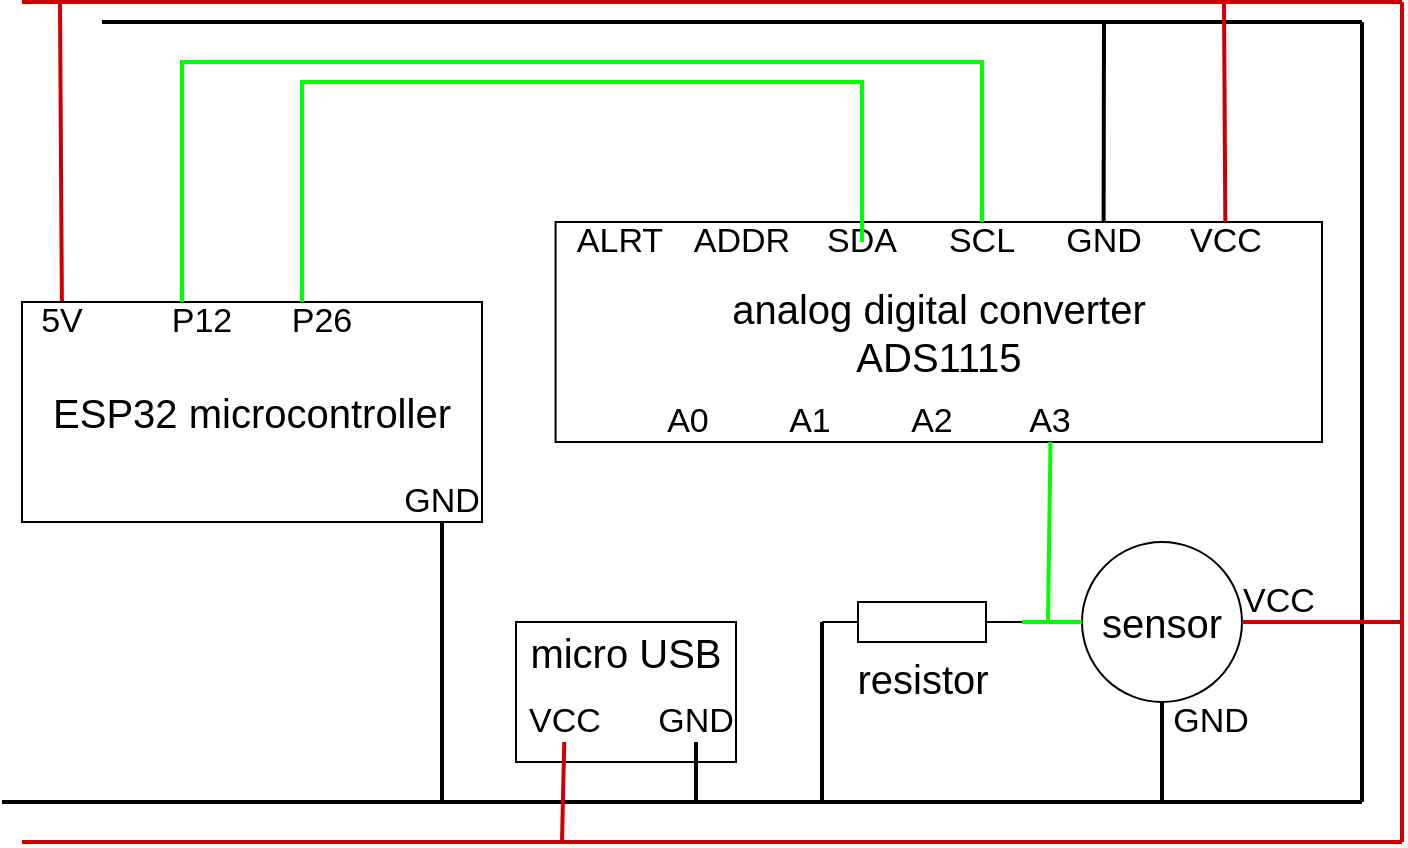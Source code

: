 <mxfile version="13.6.2" type="github">
  <diagram id="VnWDtKDqHyjojQg7kHiL" name="Page-1">
    <mxGraphModel dx="946" dy="511" grid="1" gridSize="10" guides="1" tooltips="1" connect="1" arrows="1" fold="1" page="1" pageScale="1" pageWidth="827" pageHeight="1169" math="0" shadow="0">
      <root>
        <mxCell id="0" />
        <mxCell id="1" parent="0" />
        <mxCell id="Ia37YpMQB4MbFM7ubhuv-7" value="" style="endArrow=none;html=1;strokeWidth=2;strokeColor=#CC0000;" parent="1" edge="1">
          <mxGeometry width="50" height="50" relative="1" as="geometry">
            <mxPoint x="80" y="80" as="sourcePoint" />
            <mxPoint x="770" y="80" as="targetPoint" />
          </mxGeometry>
        </mxCell>
        <mxCell id="Ia37YpMQB4MbFM7ubhuv-8" value="" style="endArrow=none;html=1;strokeWidth=2;strokeColor=#CC0000;" parent="1" edge="1">
          <mxGeometry width="50" height="50" relative="1" as="geometry">
            <mxPoint x="770" y="500" as="sourcePoint" />
            <mxPoint x="770" y="80" as="targetPoint" />
          </mxGeometry>
        </mxCell>
        <mxCell id="Ia37YpMQB4MbFM7ubhuv-9" value="" style="endArrow=none;html=1;strokeWidth=2;strokeColor=#CC0000;" parent="1" edge="1">
          <mxGeometry width="50" height="50" relative="1" as="geometry">
            <mxPoint x="80" y="500" as="sourcePoint" />
            <mxPoint x="770" y="500" as="targetPoint" />
          </mxGeometry>
        </mxCell>
        <mxCell id="Ia37YpMQB4MbFM7ubhuv-10" value="" style="endArrow=none;html=1;strokeWidth=2;strokeColor=#CC0000;" parent="1" source="Ia37YpMQB4MbFM7ubhuv-2" edge="1">
          <mxGeometry width="50" height="50" relative="1" as="geometry">
            <mxPoint x="780" y="510" as="sourcePoint" />
            <mxPoint x="99" y="80" as="targetPoint" />
          </mxGeometry>
        </mxCell>
        <mxCell id="Ia37YpMQB4MbFM7ubhuv-11" value="" style="endArrow=none;html=1;strokeWidth=2;" parent="1" edge="1">
          <mxGeometry width="50" height="50" relative="1" as="geometry">
            <mxPoint x="120" y="90" as="sourcePoint" />
            <mxPoint x="750" y="90" as="targetPoint" />
          </mxGeometry>
        </mxCell>
        <mxCell id="Ia37YpMQB4MbFM7ubhuv-12" value="" style="endArrow=none;html=1;strokeWidth=2;" parent="1" edge="1">
          <mxGeometry width="50" height="50" relative="1" as="geometry">
            <mxPoint x="750" y="480" as="sourcePoint" />
            <mxPoint x="750" y="90" as="targetPoint" />
          </mxGeometry>
        </mxCell>
        <mxCell id="Ia37YpMQB4MbFM7ubhuv-13" value="" style="endArrow=none;html=1;strokeWidth=2;" parent="1" edge="1">
          <mxGeometry width="50" height="50" relative="1" as="geometry">
            <mxPoint x="750" y="480" as="sourcePoint" />
            <mxPoint x="70" y="480" as="targetPoint" />
          </mxGeometry>
        </mxCell>
        <mxCell id="Ia37YpMQB4MbFM7ubhuv-14" value="" style="group" parent="1" vertex="1" connectable="0">
          <mxGeometry x="80" y="230" width="230" height="110" as="geometry" />
        </mxCell>
        <mxCell id="Ia37YpMQB4MbFM7ubhuv-1" value="&lt;font style=&quot;font-size: 20px&quot;&gt;ESP32 microcontroller&lt;br&gt;&lt;/font&gt;" style="rounded=0;whiteSpace=wrap;html=1;" parent="Ia37YpMQB4MbFM7ubhuv-14" vertex="1">
          <mxGeometry width="230" height="110" as="geometry" />
        </mxCell>
        <mxCell id="Ia37YpMQB4MbFM7ubhuv-2" value="5V" style="text;html=1;strokeColor=none;fillColor=none;align=center;verticalAlign=middle;whiteSpace=wrap;rounded=0;fontSize=17;" parent="Ia37YpMQB4MbFM7ubhuv-14" vertex="1">
          <mxGeometry width="40" height="20" as="geometry" />
        </mxCell>
        <mxCell id="Ia37YpMQB4MbFM7ubhuv-3" value="GND" style="text;html=1;strokeColor=none;fillColor=none;align=center;verticalAlign=middle;whiteSpace=wrap;rounded=0;fontSize=17;" parent="Ia37YpMQB4MbFM7ubhuv-14" vertex="1">
          <mxGeometry x="190" y="90" width="40" height="20" as="geometry" />
        </mxCell>
        <mxCell id="Ia37YpMQB4MbFM7ubhuv-4" value="P12" style="text;html=1;strokeColor=none;fillColor=none;align=center;verticalAlign=middle;whiteSpace=wrap;rounded=0;fontSize=17;" parent="Ia37YpMQB4MbFM7ubhuv-14" vertex="1">
          <mxGeometry x="70" width="40" height="20" as="geometry" />
        </mxCell>
        <mxCell id="Ia37YpMQB4MbFM7ubhuv-5" value="P26" style="text;html=1;strokeColor=none;fillColor=none;align=center;verticalAlign=middle;whiteSpace=wrap;rounded=0;fontSize=17;" parent="Ia37YpMQB4MbFM7ubhuv-14" vertex="1">
          <mxGeometry x="130" width="40" height="20" as="geometry" />
        </mxCell>
        <mxCell id="Ia37YpMQB4MbFM7ubhuv-15" value="" style="endArrow=none;html=1;strokeWidth=2;" parent="1" target="Ia37YpMQB4MbFM7ubhuv-3" edge="1">
          <mxGeometry width="50" height="50" relative="1" as="geometry">
            <mxPoint x="290" y="480" as="sourcePoint" />
            <mxPoint x="760" y="100" as="targetPoint" />
          </mxGeometry>
        </mxCell>
        <mxCell id="Ia37YpMQB4MbFM7ubhuv-16" value="" style="group" parent="1" vertex="1" connectable="0">
          <mxGeometry x="360" y="190" width="370" height="110" as="geometry" />
        </mxCell>
        <mxCell id="Ia37YpMQB4MbFM7ubhuv-17" value="&lt;font style=&quot;font-size: 20px&quot;&gt;analog digital converter&lt;br&gt;ADS1115&lt;/font&gt;" style="rounded=0;whiteSpace=wrap;html=1;" parent="Ia37YpMQB4MbFM7ubhuv-16" vertex="1">
          <mxGeometry x="-13.214" width="383.214" height="110" as="geometry" />
        </mxCell>
        <mxCell id="Ia37YpMQB4MbFM7ubhuv-18" value="ADDR" style="text;html=1;strokeColor=none;fillColor=none;align=center;verticalAlign=middle;whiteSpace=wrap;rounded=0;fontSize=17;" parent="Ia37YpMQB4MbFM7ubhuv-16" vertex="1">
          <mxGeometry x="47.571" width="64.348" height="20" as="geometry" />
        </mxCell>
        <mxCell id="Ia37YpMQB4MbFM7ubhuv-19" value="GND" style="text;html=1;strokeColor=none;fillColor=none;align=center;verticalAlign=middle;whiteSpace=wrap;rounded=0;fontSize=17;" parent="Ia37YpMQB4MbFM7ubhuv-16" vertex="1">
          <mxGeometry x="228.607" width="64.348" height="20" as="geometry" />
        </mxCell>
        <mxCell id="Ia37YpMQB4MbFM7ubhuv-20" value="SCL" style="text;html=1;strokeColor=none;fillColor=none;align=center;verticalAlign=middle;whiteSpace=wrap;rounded=0;fontSize=17;" parent="Ia37YpMQB4MbFM7ubhuv-16" vertex="1">
          <mxGeometry x="167.821" width="64.348" height="20" as="geometry" />
        </mxCell>
        <mxCell id="Ia37YpMQB4MbFM7ubhuv-21" value="&lt;div style=&quot;font-size: 17px;&quot;&gt;VCC&lt;/div&gt;" style="text;html=1;strokeColor=none;fillColor=none;align=center;verticalAlign=middle;whiteSpace=wrap;rounded=0;fontSize=17;" parent="Ia37YpMQB4MbFM7ubhuv-16" vertex="1">
          <mxGeometry x="289.565" width="64.348" height="20" as="geometry" />
        </mxCell>
        <mxCell id="Ia37YpMQB4MbFM7ubhuv-22" value="SDA" style="text;html=1;strokeColor=none;fillColor=none;align=center;verticalAlign=middle;whiteSpace=wrap;rounded=0;fontSize=17;" parent="Ia37YpMQB4MbFM7ubhuv-16" vertex="1">
          <mxGeometry x="108.357" width="64.348" height="20" as="geometry" />
        </mxCell>
        <mxCell id="Ia37YpMQB4MbFM7ubhuv-23" value="ALRT" style="text;html=1;strokeColor=none;fillColor=none;align=center;verticalAlign=middle;whiteSpace=wrap;rounded=0;fontSize=17;" parent="Ia37YpMQB4MbFM7ubhuv-16" vertex="1">
          <mxGeometry x="-13.214" width="64.354" height="20" as="geometry" />
        </mxCell>
        <mxCell id="Ia37YpMQB4MbFM7ubhuv-24" value="A1" style="text;html=1;strokeColor=none;fillColor=none;align=center;verticalAlign=middle;whiteSpace=wrap;rounded=0;fontSize=17;" parent="Ia37YpMQB4MbFM7ubhuv-16" vertex="1">
          <mxGeometry x="81.961" y="90" width="64.348" height="20" as="geometry" />
        </mxCell>
        <mxCell id="Ia37YpMQB4MbFM7ubhuv-25" value="A3" style="text;html=1;strokeColor=none;fillColor=none;align=center;verticalAlign=middle;whiteSpace=wrap;rounded=0;fontSize=17;" parent="Ia37YpMQB4MbFM7ubhuv-16" vertex="1">
          <mxGeometry x="202.211" y="90" width="64.348" height="20" as="geometry" />
        </mxCell>
        <mxCell id="Ia37YpMQB4MbFM7ubhuv-26" value="A2" style="text;html=1;strokeColor=none;fillColor=none;align=center;verticalAlign=middle;whiteSpace=wrap;rounded=0;fontSize=17;" parent="Ia37YpMQB4MbFM7ubhuv-16" vertex="1">
          <mxGeometry x="142.747" y="90" width="64.348" height="20" as="geometry" />
        </mxCell>
        <mxCell id="Ia37YpMQB4MbFM7ubhuv-27" value="A0" style="text;html=1;strokeColor=none;fillColor=none;align=center;verticalAlign=middle;whiteSpace=wrap;rounded=0;fontSize=17;" parent="Ia37YpMQB4MbFM7ubhuv-16" vertex="1">
          <mxGeometry x="21.175" y="90" width="64.354" height="20" as="geometry" />
        </mxCell>
        <mxCell id="Ia37YpMQB4MbFM7ubhuv-28" value="" style="endArrow=none;html=1;strokeWidth=2;strokeColor=#CC0000;" parent="1" source="Ia37YpMQB4MbFM7ubhuv-21" edge="1">
          <mxGeometry width="50" height="50" relative="1" as="geometry">
            <mxPoint x="780" y="510" as="sourcePoint" />
            <mxPoint x="681" y="81" as="targetPoint" />
          </mxGeometry>
        </mxCell>
        <mxCell id="Ia37YpMQB4MbFM7ubhuv-29" value="" style="endArrow=none;html=1;strokeWidth=2;" parent="1" source="Ia37YpMQB4MbFM7ubhuv-19" edge="1">
          <mxGeometry width="50" height="50" relative="1" as="geometry">
            <mxPoint x="613.188" y="200" as="sourcePoint" />
            <mxPoint x="621" y="90" as="targetPoint" />
          </mxGeometry>
        </mxCell>
        <mxCell id="Ia37YpMQB4MbFM7ubhuv-30" value="" style="group" parent="1" vertex="1" connectable="0">
          <mxGeometry x="207" y="350" width="235" height="110" as="geometry" />
        </mxCell>
        <mxCell id="Ia37YpMQB4MbFM7ubhuv-40" value="" style="group" parent="Ia37YpMQB4MbFM7ubhuv-30" vertex="1" connectable="0">
          <mxGeometry x="115" y="40" width="120" height="70" as="geometry" />
        </mxCell>
        <mxCell id="Ia37YpMQB4MbFM7ubhuv-31" value="" style="rounded=0;whiteSpace=wrap;html=1;" parent="Ia37YpMQB4MbFM7ubhuv-40" vertex="1">
          <mxGeometry x="5" width="110" height="70" as="geometry" />
        </mxCell>
        <mxCell id="Ia37YpMQB4MbFM7ubhuv-33" value="GND" style="text;html=1;strokeColor=none;fillColor=none;align=center;verticalAlign=middle;whiteSpace=wrap;rounded=0;fontSize=17;" parent="Ia37YpMQB4MbFM7ubhuv-40" vertex="1">
          <mxGeometry x="75" y="40" width="40" height="20" as="geometry" />
        </mxCell>
        <mxCell id="Ia37YpMQB4MbFM7ubhuv-36" value="&lt;div style=&quot;font-size: 17px;&quot;&gt;VCC&lt;/div&gt;" style="text;html=1;strokeColor=none;fillColor=none;align=center;verticalAlign=middle;whiteSpace=wrap;rounded=0;fontSize=17;" parent="Ia37YpMQB4MbFM7ubhuv-40" vertex="1">
          <mxGeometry x="5.0" y="40" width="48.696" height="20" as="geometry" />
        </mxCell>
        <mxCell id="Ia37YpMQB4MbFM7ubhuv-37" value="micro USB" style="text;html=1;strokeColor=none;fillColor=none;align=center;verticalAlign=middle;whiteSpace=wrap;rounded=0;fontSize=20;" parent="Ia37YpMQB4MbFM7ubhuv-40" vertex="1">
          <mxGeometry y="5" width="120" height="20" as="geometry" />
        </mxCell>
        <mxCell id="Ia37YpMQB4MbFM7ubhuv-41" value="" style="endArrow=none;html=1;strokeWidth=2;" parent="1" target="Ia37YpMQB4MbFM7ubhuv-33" edge="1">
          <mxGeometry width="50" height="50" relative="1" as="geometry">
            <mxPoint x="417" y="480" as="sourcePoint" />
            <mxPoint x="300" y="350" as="targetPoint" />
          </mxGeometry>
        </mxCell>
        <mxCell id="Ia37YpMQB4MbFM7ubhuv-42" value="" style="endArrow=none;html=1;strokeWidth=2;strokeColor=#CC0000;" parent="1" target="Ia37YpMQB4MbFM7ubhuv-36" edge="1">
          <mxGeometry width="50" height="50" relative="1" as="geometry">
            <mxPoint x="350" y="500" as="sourcePoint" />
            <mxPoint x="109" y="90" as="targetPoint" />
          </mxGeometry>
        </mxCell>
        <mxCell id="Ia37YpMQB4MbFM7ubhuv-44" style="edgeStyle=orthogonalEdgeStyle;rounded=0;orthogonalLoop=1;jettySize=auto;html=1;strokeColor=#00FF00;strokeWidth=2;fontSize=20;startArrow=none;startFill=0;endArrow=none;endFill=0;" parent="1" source="Ia37YpMQB4MbFM7ubhuv-4" edge="1">
          <mxGeometry relative="1" as="geometry">
            <mxPoint x="560" y="190" as="targetPoint" />
            <mxPoint x="204" y="226" as="sourcePoint" />
            <Array as="points">
              <mxPoint x="160" y="110" />
              <mxPoint x="560" y="110" />
            </Array>
          </mxGeometry>
        </mxCell>
        <mxCell id="Ia37YpMQB4MbFM7ubhuv-46" style="edgeStyle=orthogonalEdgeStyle;rounded=0;orthogonalLoop=1;jettySize=auto;html=1;strokeColor=#00FF00;strokeWidth=2;fontSize=20;startArrow=none;startFill=0;endArrow=none;endFill=0;" parent="1" source="Ia37YpMQB4MbFM7ubhuv-5" edge="1">
          <mxGeometry relative="1" as="geometry">
            <mxPoint x="500" y="200" as="targetPoint" />
            <mxPoint x="170" y="240" as="sourcePoint" />
            <Array as="points">
              <mxPoint x="220" y="120" />
              <mxPoint x="500" y="120" />
              <mxPoint x="500" y="200" />
            </Array>
          </mxGeometry>
        </mxCell>
        <mxCell id="Ia37YpMQB4MbFM7ubhuv-47" value="sensor" style="ellipse;whiteSpace=wrap;html=1;aspect=fixed;fontSize=20;" parent="1" vertex="1">
          <mxGeometry x="610" y="350" width="80" height="80" as="geometry" />
        </mxCell>
        <mxCell id="Ia37YpMQB4MbFM7ubhuv-48" value="resistor" style="pointerEvents=1;verticalLabelPosition=bottom;shadow=0;dashed=0;align=center;html=1;verticalAlign=top;shape=mxgraph.electrical.resistors.resistor_1;fontSize=20;" parent="1" vertex="1">
          <mxGeometry x="480" y="380" width="100" height="20" as="geometry" />
        </mxCell>
        <mxCell id="Ia37YpMQB4MbFM7ubhuv-50" value="" style="endArrow=none;html=1;strokeWidth=2;exitX=1;exitY=0.5;exitDx=0;exitDy=0;exitPerimeter=0;strokeColor=#00FF00;" parent="1" source="Ia37YpMQB4MbFM7ubhuv-48" target="Ia37YpMQB4MbFM7ubhuv-47" edge="1">
          <mxGeometry width="50" height="50" relative="1" as="geometry">
            <mxPoint x="567.771" y="200" as="sourcePoint" />
            <mxPoint x="572" y="100" as="targetPoint" />
          </mxGeometry>
        </mxCell>
        <mxCell id="Ia37YpMQB4MbFM7ubhuv-51" value="" style="endArrow=none;html=1;strokeWidth=2;strokeColor=#00FF00;" parent="1" source="Ia37YpMQB4MbFM7ubhuv-25" edge="1">
          <mxGeometry width="50" height="50" relative="1" as="geometry">
            <mxPoint x="590" y="400" as="sourcePoint" />
            <mxPoint x="593" y="390" as="targetPoint" />
          </mxGeometry>
        </mxCell>
        <mxCell id="Ia37YpMQB4MbFM7ubhuv-52" value="" style="endArrow=none;html=1;strokeWidth=2;entryX=0;entryY=0.5;entryDx=0;entryDy=0;entryPerimeter=0;" parent="1" target="Ia37YpMQB4MbFM7ubhuv-48" edge="1">
          <mxGeometry width="50" height="50" relative="1" as="geometry">
            <mxPoint x="480" y="480" as="sourcePoint" />
            <mxPoint x="427" y="460.0" as="targetPoint" />
          </mxGeometry>
        </mxCell>
        <mxCell id="Ia37YpMQB4MbFM7ubhuv-53" value="" style="endArrow=none;html=1;strokeWidth=2;" parent="1" target="Ia37YpMQB4MbFM7ubhuv-47" edge="1">
          <mxGeometry width="50" height="50" relative="1" as="geometry">
            <mxPoint x="650" y="480" as="sourcePoint" />
            <mxPoint x="490" y="400" as="targetPoint" />
          </mxGeometry>
        </mxCell>
        <mxCell id="Ia37YpMQB4MbFM7ubhuv-54" value="" style="endArrow=none;html=1;strokeWidth=2;entryX=1;entryY=0.5;entryDx=0;entryDy=0;strokeColor=#CC0000;" parent="1" target="Ia37YpMQB4MbFM7ubhuv-47" edge="1">
          <mxGeometry width="50" height="50" relative="1" as="geometry">
            <mxPoint x="770" y="390" as="sourcePoint" />
            <mxPoint x="660" y="440.0" as="targetPoint" />
          </mxGeometry>
        </mxCell>
        <mxCell id="uRumpBzvmG0z-LzUVju_-6" value="&lt;div style=&quot;font-size: 17px;&quot;&gt;VCC&lt;/div&gt;" style="text;html=1;strokeColor=none;fillColor=none;align=center;verticalAlign=middle;whiteSpace=wrap;rounded=0;fontSize=17;" vertex="1" parent="1">
          <mxGeometry x="684.0" y="370" width="48.696" height="20" as="geometry" />
        </mxCell>
        <mxCell id="uRumpBzvmG0z-LzUVju_-7" value="GND" style="text;html=1;strokeColor=none;fillColor=none;align=center;verticalAlign=middle;whiteSpace=wrap;rounded=0;fontSize=17;" vertex="1" parent="1">
          <mxGeometry x="650.0" y="430" width="48.696" height="20" as="geometry" />
        </mxCell>
      </root>
    </mxGraphModel>
  </diagram>
</mxfile>
